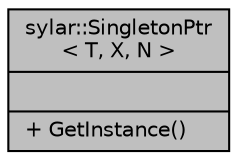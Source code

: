 digraph "sylar::SingletonPtr&lt; T, X, N &gt;"
{
 // LATEX_PDF_SIZE
  edge [fontname="Helvetica",fontsize="10",labelfontname="Helvetica",labelfontsize="10"];
  node [fontname="Helvetica",fontsize="10",shape=record];
  Node1 [label="{sylar::SingletonPtr\l\< T, X, N \>\n||+ GetInstance()\l}",height=0.2,width=0.4,color="black", fillcolor="grey75", style="filled", fontcolor="black",tooltip="单例模式智能指针封装类"];
}
